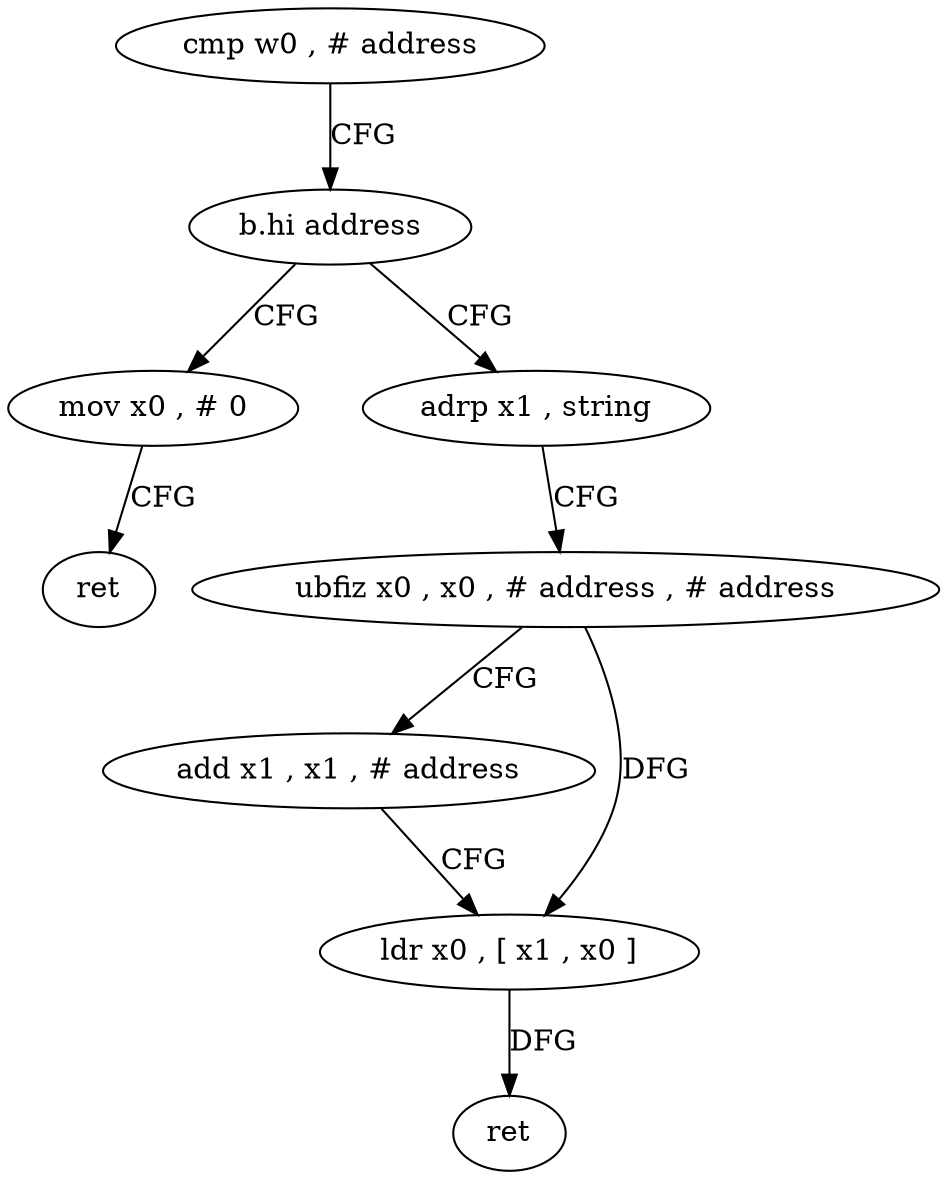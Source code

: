 digraph "func" {
"4291888" [label = "cmp w0 , # address" ]
"4291892" [label = "b.hi address" ]
"4291920" [label = "mov x0 , # 0" ]
"4291896" [label = "adrp x1 , string" ]
"4291924" [label = "ret" ]
"4291900" [label = "ubfiz x0 , x0 , # address , # address" ]
"4291904" [label = "add x1 , x1 , # address" ]
"4291908" [label = "ldr x0 , [ x1 , x0 ]" ]
"4291912" [label = "ret" ]
"4291888" -> "4291892" [ label = "CFG" ]
"4291892" -> "4291920" [ label = "CFG" ]
"4291892" -> "4291896" [ label = "CFG" ]
"4291920" -> "4291924" [ label = "CFG" ]
"4291896" -> "4291900" [ label = "CFG" ]
"4291900" -> "4291904" [ label = "CFG" ]
"4291900" -> "4291908" [ label = "DFG" ]
"4291904" -> "4291908" [ label = "CFG" ]
"4291908" -> "4291912" [ label = "DFG" ]
}
